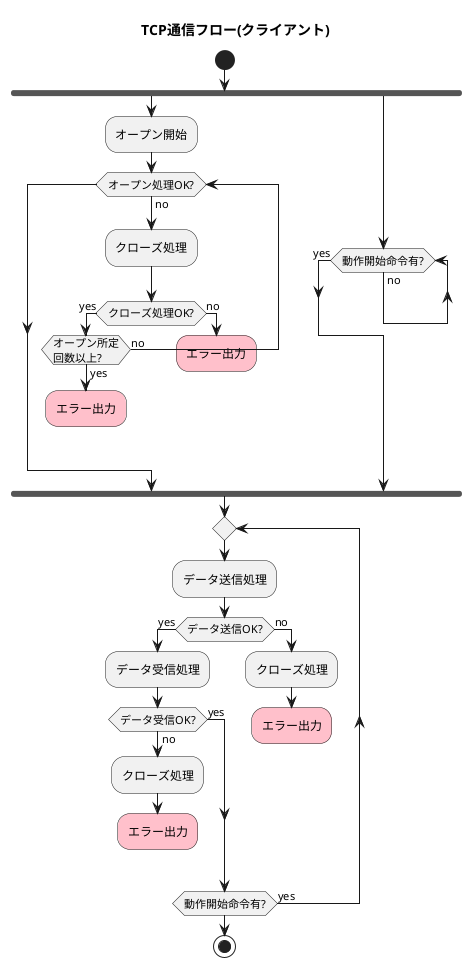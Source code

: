 @startuml
title TCP通信フロー(クライアント)

start

fork
    :オープン開始;
    while (オープン処理OK?) is (no)
        :クローズ処理;
        if (クローズ処理OK?) then (yes)
            if (オープン所定\n回数以上?) then (no)
            else (yes)
                #Pink:エラー出力;
                kill
            endif
        else (no)
            #Pink:エラー出力;
            kill
        endif
    endwhile
fork again
    while (動作開始命令有?) is (no)
    endwhile (yes)

end fork
    repeat
        :データ送信処理;
        if (データ送信OK?) then (yes)
            :データ受信処理;
            if (データ受信OK?) then (yes)
            else (no)
                :クローズ処理;
                #Pink:エラー出力;
                kill
            endif
        else (no)
            :クローズ処理;
            #Pink:エラー出力;
            kill
        endif
    repeat while (動作開始命令有?) is (yes)
stop

@enduml